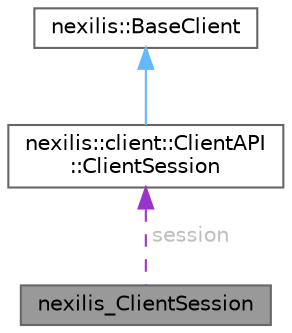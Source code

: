 digraph "nexilis_ClientSession"
{
 // LATEX_PDF_SIZE
  bgcolor="transparent";
  edge [fontname=Helvetica,fontsize=10,labelfontname=Helvetica,labelfontsize=10];
  node [fontname=Helvetica,fontsize=10,shape=box,height=0.2,width=0.4];
  Node1 [id="Node000001",label="nexilis_ClientSession",height=0.2,width=0.4,color="gray40", fillcolor="grey60", style="filled", fontcolor="black",tooltip=" "];
  Node2 -> Node1 [id="edge1_Node000001_Node000002",dir="back",color="darkorchid3",style="dashed",tooltip=" ",label=" session",fontcolor="grey" ];
  Node2 [id="Node000002",label="nexilis::client::ClientAPI\l::ClientSession",height=0.2,width=0.4,color="gray40", fillcolor="white", style="filled",URL="$d6/dca/classnexilis_1_1client_1_1ClientAPI_1_1ClientSession.html",tooltip=" "];
  Node3 -> Node2 [id="edge2_Node000002_Node000003",dir="back",color="steelblue1",style="solid",tooltip=" "];
  Node3 [id="Node000003",label="nexilis::BaseClient",height=0.2,width=0.4,color="gray40", fillcolor="white", style="filled",URL="$dc/dcb/classnexilis_1_1BaseClient.html",tooltip="BaseClient offers common functionality between server- and clientside client objects."];
}

